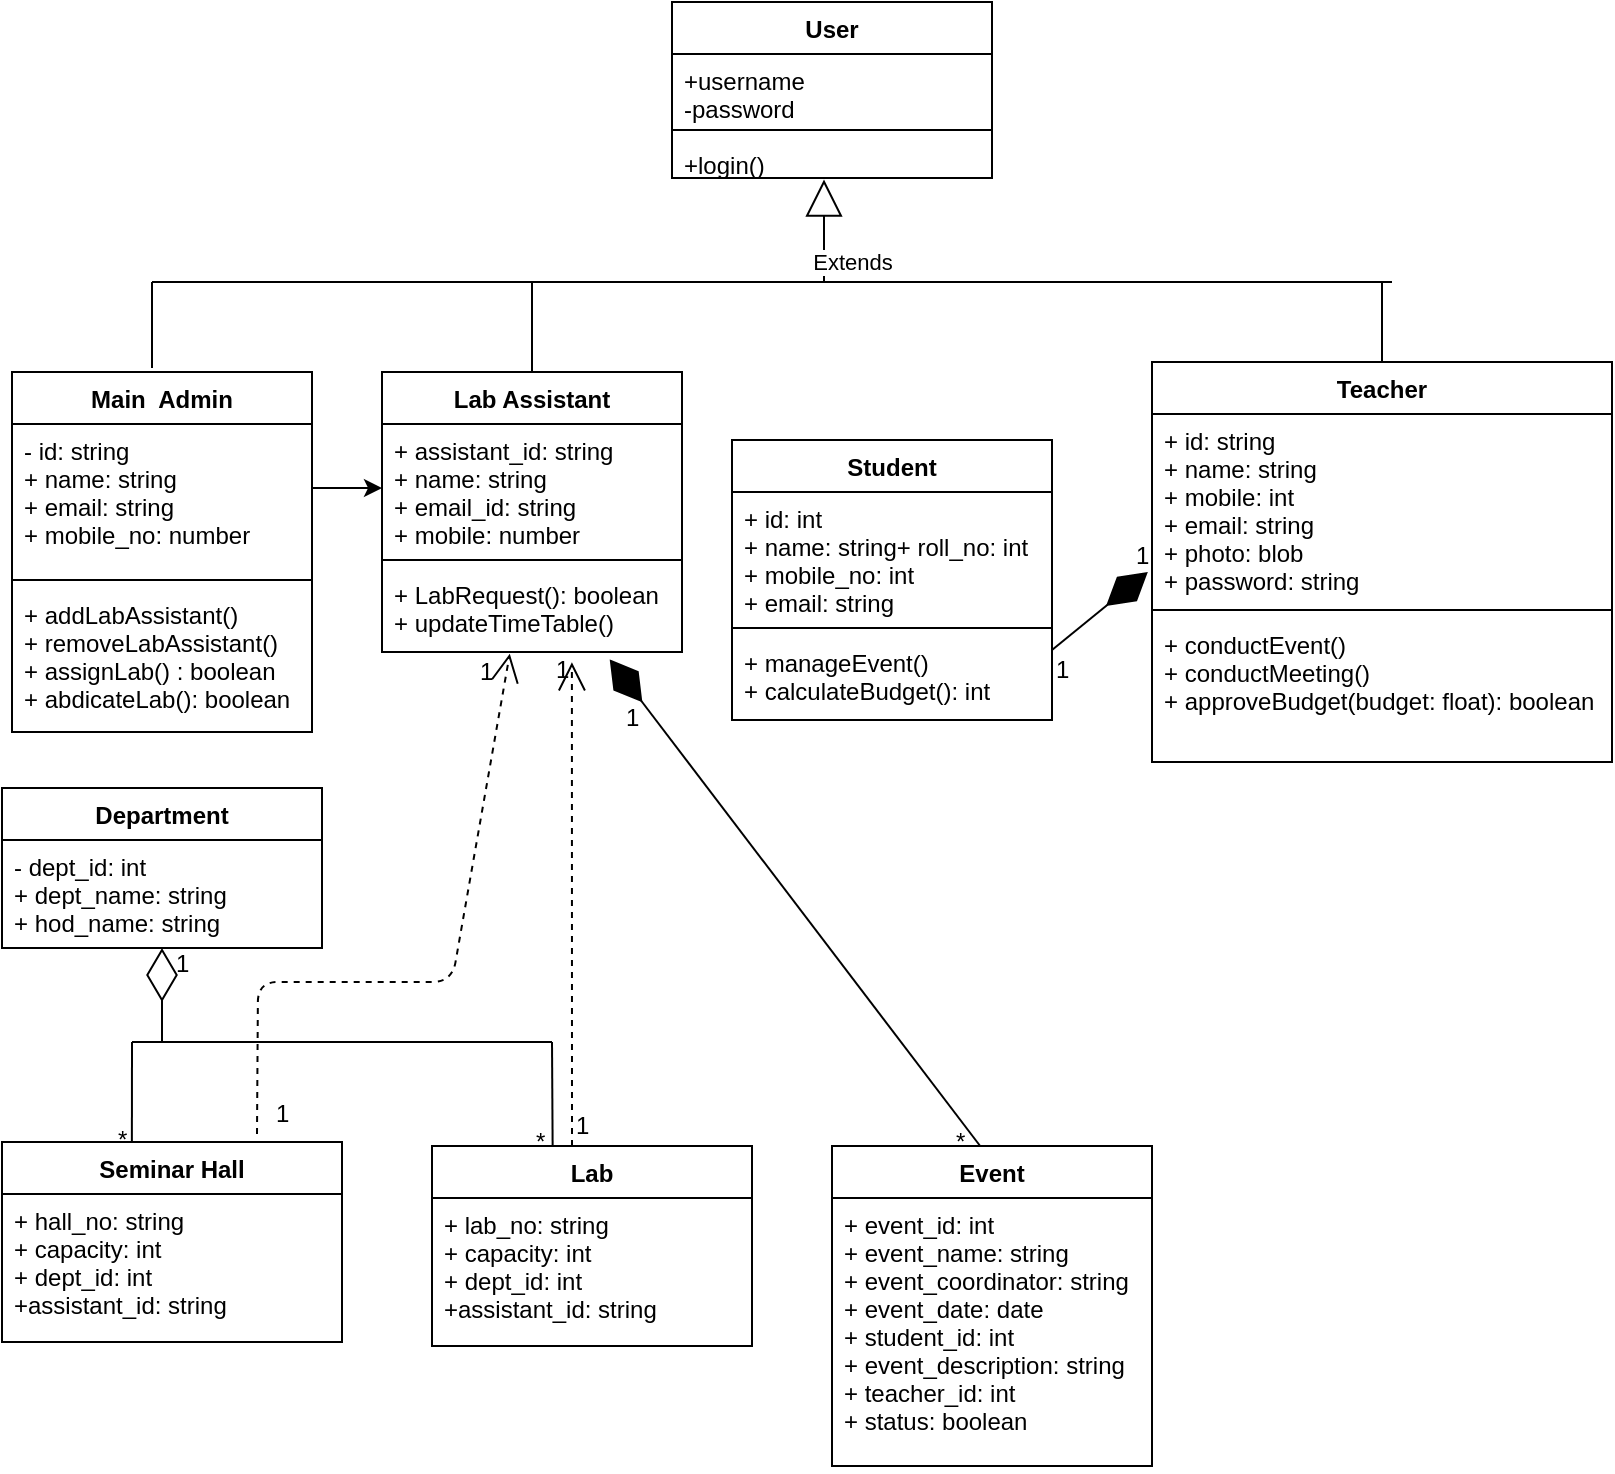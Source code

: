 <mxfile version="12.1.0" type="google" pages="1"><diagram name="Page-1" id="c4acf3e9-155e-7222-9cf6-157b1a14988f"><mxGraphModel dx="942" dy="534" grid="1" gridSize="10" guides="1" tooltips="1" connect="1" arrows="1" fold="1" page="1" pageScale="1" pageWidth="850" pageHeight="1100" background="#ffffff" math="0" shadow="0"><root><mxCell id="0"/><mxCell id="1" parent="0"/><mxCell id="wjn8QA9FO2CS8K8T1oh7-5" value="Teacher" style="swimlane;fontStyle=1;align=center;verticalAlign=top;childLayout=stackLayout;horizontal=1;startSize=26;horizontalStack=0;resizeParent=1;resizeParentMax=0;resizeLast=0;collapsible=1;marginBottom=0;swimlaneLine=1;glass=0;shadow=0;resizeHeight=1;resizeWidth=1;" parent="1" vertex="1"><mxGeometry x="600" y="240" width="230" height="200" as="geometry"><mxRectangle x="375" y="102" width="80" height="26" as="alternateBounds"/></mxGeometry></mxCell><mxCell id="wjn8QA9FO2CS8K8T1oh7-6" value="+ id: string&#xA;+ name: string&#xA;+ mobile: int&#xA;+ email: string&#xA;+ photo: blob&#xA;+ password: string&#xA;&#xA;" style="text;strokeColor=none;fillColor=none;align=left;verticalAlign=top;spacingLeft=4;spacingRight=4;overflow=hidden;rotatable=0;points=[[0,0.5],[1,0.5]];portConstraint=eastwest;" parent="wjn8QA9FO2CS8K8T1oh7-5" vertex="1"><mxGeometry y="26" width="230" height="94" as="geometry"/></mxCell><mxCell id="wjn8QA9FO2CS8K8T1oh7-7" value="" style="line;strokeWidth=1;fillColor=none;align=left;verticalAlign=middle;spacingTop=-1;spacingLeft=3;spacingRight=3;rotatable=0;labelPosition=right;points=[];portConstraint=eastwest;" parent="wjn8QA9FO2CS8K8T1oh7-5" vertex="1"><mxGeometry y="120" width="230" height="8" as="geometry"/></mxCell><mxCell id="wjn8QA9FO2CS8K8T1oh7-8" value="+ conductEvent()&#xA;+ conductMeeting()&#xA;+ approveBudget(budget: float): boolean&#xA;" style="text;strokeColor=none;fillColor=none;align=left;verticalAlign=top;spacingLeft=4;spacingRight=4;overflow=hidden;rotatable=0;points=[[0,0.5],[1,0.5]];portConstraint=eastwest;" parent="wjn8QA9FO2CS8K8T1oh7-5" vertex="1"><mxGeometry y="128" width="230" height="72" as="geometry"/></mxCell><mxCell id="wjn8QA9FO2CS8K8T1oh7-9" value="Student" style="swimlane;fontStyle=1;align=center;verticalAlign=top;childLayout=stackLayout;horizontal=1;startSize=26;horizontalStack=0;resizeParent=1;resizeParentMax=0;resizeLast=0;collapsible=1;marginBottom=0;shadow=0;glass=0;" parent="1" vertex="1"><mxGeometry x="390" y="279" width="160" height="140" as="geometry"><mxRectangle x="190" y="102" width="70" height="26" as="alternateBounds"/></mxGeometry></mxCell><mxCell id="wjn8QA9FO2CS8K8T1oh7-10" value="+ id: int&#xA;+ name: string+ roll_no: int&#xA;+ mobile_no: int&#xA;+ email: string" style="text;strokeColor=none;fillColor=none;align=left;verticalAlign=top;spacingLeft=4;spacingRight=4;overflow=hidden;rotatable=0;points=[[0,0.5],[1,0.5]];portConstraint=eastwest;" parent="wjn8QA9FO2CS8K8T1oh7-9" vertex="1"><mxGeometry y="26" width="160" height="64" as="geometry"/></mxCell><mxCell id="wjn8QA9FO2CS8K8T1oh7-11" value="" style="line;strokeWidth=1;fillColor=none;align=left;verticalAlign=middle;spacingTop=-1;spacingLeft=3;spacingRight=3;rotatable=0;labelPosition=right;points=[];portConstraint=eastwest;" parent="wjn8QA9FO2CS8K8T1oh7-9" vertex="1"><mxGeometry y="90" width="160" height="8" as="geometry"/></mxCell><mxCell id="wjn8QA9FO2CS8K8T1oh7-12" value="+ manageEvent()&#xA;+ calculateBudget(): int" style="text;strokeColor=none;fillColor=none;align=left;verticalAlign=top;spacingLeft=4;spacingRight=4;overflow=hidden;rotatable=0;points=[[0,0.5],[1,0.5]];portConstraint=eastwest;" parent="wjn8QA9FO2CS8K8T1oh7-9" vertex="1"><mxGeometry y="98" width="160" height="42" as="geometry"/></mxCell><mxCell id="wjn8QA9FO2CS8K8T1oh7-13" value="Event" style="swimlane;fontStyle=1;align=center;verticalAlign=top;childLayout=stackLayout;horizontal=1;startSize=26;horizontalStack=0;resizeParent=1;resizeParentMax=0;resizeLast=0;collapsible=1;marginBottom=0;shadow=0;glass=0;rounded=0;" parent="1" vertex="1"><mxGeometry x="440" y="632" width="160" height="160" as="geometry"><mxRectangle x="632" y="40" width="60" height="26" as="alternateBounds"/></mxGeometry></mxCell><mxCell id="wjn8QA9FO2CS8K8T1oh7-14" value="+ event_id: int&#xA;+ event_name: string&#xA;+ event_coordinator: string&#xA;+ event_date: date&#xA;+ student_id: int&#xA;+ event_description: string&#xA;+ teacher_id: int&#xA;+ status: boolean&#xA;&#xA;&#xA;" style="text;strokeColor=none;fillColor=none;align=left;verticalAlign=top;spacingLeft=4;spacingRight=4;overflow=hidden;rotatable=0;points=[[0,0.5],[1,0.5]];portConstraint=eastwest;" parent="wjn8QA9FO2CS8K8T1oh7-13" vertex="1"><mxGeometry y="26" width="160" height="134" as="geometry"/></mxCell><mxCell id="wjn8QA9FO2CS8K8T1oh7-17" value="Main  Admin" style="swimlane;fontStyle=1;align=center;verticalAlign=top;childLayout=stackLayout;horizontal=1;startSize=26;horizontalStack=0;resizeParent=1;resizeParentMax=0;resizeLast=0;collapsible=1;marginBottom=0;shadow=0;glass=0;" parent="1" vertex="1"><mxGeometry x="30" y="245" width="150" height="180" as="geometry"><mxRectangle x="170" y="206" width="100" height="26" as="alternateBounds"/></mxGeometry></mxCell><mxCell id="wjn8QA9FO2CS8K8T1oh7-18" value="- id: string&#xA;+ name: string&#xA;+ email: string&#xA;+ mobile_no: number" style="text;strokeColor=none;fillColor=none;align=left;verticalAlign=top;spacingLeft=4;spacingRight=4;overflow=hidden;rotatable=0;points=[[0,0.5],[1,0.5]];portConstraint=eastwest;shadow=0;" parent="wjn8QA9FO2CS8K8T1oh7-17" vertex="1"><mxGeometry y="26" width="150" height="74" as="geometry"/></mxCell><mxCell id="wjn8QA9FO2CS8K8T1oh7-19" value="" style="line;strokeWidth=1;fillColor=none;align=left;verticalAlign=middle;spacingTop=-1;spacingLeft=3;spacingRight=3;rotatable=0;labelPosition=right;points=[];portConstraint=eastwest;shadow=0;" parent="wjn8QA9FO2CS8K8T1oh7-17" vertex="1"><mxGeometry y="100" width="150" height="8" as="geometry"/></mxCell><mxCell id="wjn8QA9FO2CS8K8T1oh7-20" value="+ addLabAssistant() &#xA;+ removeLabAssistant()&#xA;+ assignLab() : boolean&#xA;+ abdicateLab(): boolean&#xA;" style="text;strokeColor=none;fillColor=none;align=left;verticalAlign=top;spacingLeft=4;spacingRight=4;overflow=hidden;rotatable=0;points=[[0,0.5],[1,0.5]];portConstraint=eastwest;shadow=0;" parent="wjn8QA9FO2CS8K8T1oh7-17" vertex="1"><mxGeometry y="108" width="150" height="72" as="geometry"/></mxCell><mxCell id="wjn8QA9FO2CS8K8T1oh7-21" value="Department" style="swimlane;fontStyle=1;align=center;verticalAlign=top;childLayout=stackLayout;horizontal=1;startSize=26;horizontalStack=0;resizeParent=1;resizeParentMax=0;resizeLast=0;collapsible=1;marginBottom=0;shadow=0;glass=0;" parent="1" vertex="1"><mxGeometry x="25" y="453" width="160" height="80" as="geometry"><mxRectangle x="25" y="453" width="100" height="26" as="alternateBounds"/></mxGeometry></mxCell><mxCell id="wjn8QA9FO2CS8K8T1oh7-22" value="- dept_id: int&#xA;+ dept_name: string&#xA;+ hod_name: string&#xA;" style="text;strokeColor=none;fillColor=none;align=left;verticalAlign=top;spacingLeft=4;spacingRight=4;overflow=hidden;rotatable=0;points=[[0,0.5],[1,0.5]];portConstraint=eastwest;" parent="wjn8QA9FO2CS8K8T1oh7-21" vertex="1"><mxGeometry y="26" width="160" height="54" as="geometry"/></mxCell><mxCell id="wjn8QA9FO2CS8K8T1oh7-25" value="Lab Assistant&#xA;" style="swimlane;fontStyle=1;align=center;verticalAlign=top;childLayout=stackLayout;horizontal=1;startSize=26;horizontalStack=0;resizeParent=1;resizeParentMax=0;resizeLast=0;collapsible=1;marginBottom=0;shadow=0;glass=0;" parent="1" vertex="1"><mxGeometry x="215" y="245" width="150" height="140" as="geometry"><mxRectangle x="540" y="180" width="110" height="26" as="alternateBounds"/></mxGeometry></mxCell><mxCell id="wjn8QA9FO2CS8K8T1oh7-26" value="+ assistant_id: string&#xA;+ name: string&#xA;+ email_id: string&#xA;+ mobile: number&#xA;" style="text;strokeColor=none;fillColor=none;align=left;verticalAlign=top;spacingLeft=4;spacingRight=4;overflow=hidden;rotatable=0;points=[[0,0.5],[1,0.5]];portConstraint=eastwest;shadow=0;" parent="wjn8QA9FO2CS8K8T1oh7-25" vertex="1"><mxGeometry y="26" width="150" height="64" as="geometry"/></mxCell><mxCell id="wjn8QA9FO2CS8K8T1oh7-27" value="" style="line;strokeWidth=1;fillColor=none;align=left;verticalAlign=middle;spacingTop=-1;spacingLeft=3;spacingRight=3;rotatable=0;labelPosition=right;points=[];portConstraint=eastwest;shadow=0;" parent="wjn8QA9FO2CS8K8T1oh7-25" vertex="1"><mxGeometry y="90" width="150" height="8" as="geometry"/></mxCell><mxCell id="wjn8QA9FO2CS8K8T1oh7-28" value="+ LabRequest(): boolean&#xA;+ updateTimeTable()&#xA;" style="text;strokeColor=none;fillColor=none;align=left;verticalAlign=top;spacingLeft=4;spacingRight=4;overflow=hidden;rotatable=0;points=[[0,0.5],[1,0.5]];portConstraint=eastwest;shadow=0;" parent="wjn8QA9FO2CS8K8T1oh7-25" vertex="1"><mxGeometry y="98" width="150" height="42" as="geometry"/></mxCell><mxCell id="wjn8QA9FO2CS8K8T1oh7-29" value="Lab" style="swimlane;fontStyle=1;align=center;verticalAlign=top;childLayout=stackLayout;horizontal=1;startSize=26;horizontalStack=0;resizeParent=1;resizeParentMax=0;resizeLast=0;collapsible=1;marginBottom=0;shadow=0;glass=0;" parent="1" vertex="1"><mxGeometry x="240" y="632" width="160" height="100" as="geometry"><mxRectangle x="525" y="480" width="50" height="26" as="alternateBounds"/></mxGeometry></mxCell><mxCell id="wjn8QA9FO2CS8K8T1oh7-30" value="+ lab_no: string&#xA;+ capacity: int&#xA;+ dept_id: int&#xA;+assistant_id: string&#xA;" style="text;strokeColor=none;fillColor=none;align=left;verticalAlign=top;spacingLeft=4;spacingRight=4;overflow=hidden;rotatable=0;points=[[0,0.5],[1,0.5]];portConstraint=eastwest;" parent="wjn8QA9FO2CS8K8T1oh7-29" vertex="1"><mxGeometry y="26" width="160" height="74" as="geometry"/></mxCell><mxCell id="wjn8QA9FO2CS8K8T1oh7-33" value="Seminar Hall" style="swimlane;fontStyle=1;align=center;verticalAlign=top;childLayout=stackLayout;horizontal=1;startSize=26;horizontalStack=0;resizeParent=1;resizeParentMax=0;resizeLast=0;collapsible=1;marginBottom=0;shadow=0;glass=0;" parent="1" vertex="1"><mxGeometry x="25" y="630" width="170" height="100" as="geometry"><mxRectangle x="25" y="626" width="100" height="26" as="alternateBounds"/></mxGeometry></mxCell><mxCell id="wjn8QA9FO2CS8K8T1oh7-34" value="+ hall_no: string&#xA;+ capacity: int&#xA;+ dept_id: int&#xA;+assistant_id: string&#xA;" style="text;strokeColor=none;fillColor=none;align=left;verticalAlign=top;spacingLeft=4;spacingRight=4;overflow=hidden;rotatable=0;points=[[0,0.5],[1,0.5]];portConstraint=eastwest;" parent="wjn8QA9FO2CS8K8T1oh7-33" vertex="1"><mxGeometry y="26" width="170" height="74" as="geometry"/></mxCell><mxCell id="QvHsjCqp3oSVvtMemmDW-2" value="User" style="swimlane;fontStyle=1;align=center;verticalAlign=top;childLayout=stackLayout;horizontal=1;startSize=26;horizontalStack=0;resizeParent=1;resizeParentMax=0;resizeLast=0;collapsible=1;marginBottom=0;" parent="1" vertex="1"><mxGeometry x="360" y="60" width="160" height="88" as="geometry"/></mxCell><mxCell id="QvHsjCqp3oSVvtMemmDW-3" value="+username&#xA;-password&#xA;" style="text;strokeColor=none;fillColor=none;align=left;verticalAlign=top;spacingLeft=4;spacingRight=4;overflow=hidden;rotatable=0;points=[[0,0.5],[1,0.5]];portConstraint=eastwest;" parent="QvHsjCqp3oSVvtMemmDW-2" vertex="1"><mxGeometry y="26" width="160" height="34" as="geometry"/></mxCell><mxCell id="QvHsjCqp3oSVvtMemmDW-4" value="" style="line;strokeWidth=1;fillColor=none;align=left;verticalAlign=middle;spacingTop=-1;spacingLeft=3;spacingRight=3;rotatable=0;labelPosition=right;points=[];portConstraint=eastwest;" parent="QvHsjCqp3oSVvtMemmDW-2" vertex="1"><mxGeometry y="60" width="160" height="8" as="geometry"/></mxCell><mxCell id="QvHsjCqp3oSVvtMemmDW-5" value="+login()" style="text;strokeColor=none;fillColor=none;align=left;verticalAlign=top;spacingLeft=4;spacingRight=4;overflow=hidden;rotatable=0;points=[[0,0.5],[1,0.5]];portConstraint=eastwest;" parent="QvHsjCqp3oSVvtMemmDW-2" vertex="1"><mxGeometry y="68" width="160" height="20" as="geometry"/></mxCell><mxCell id="Y6bSyxHx9wrDJfv6qMVe-1" value="Extends" style="endArrow=block;endSize=16;endFill=0;html=1;entryX=0.475;entryY=1.036;entryDx=0;entryDy=0;entryPerimeter=0;" parent="1" target="QvHsjCqp3oSVvtMemmDW-5" edge="1"><mxGeometry x="-0.61" y="-14" width="160" relative="1" as="geometry"><mxPoint x="436" y="200" as="sourcePoint"/><mxPoint x="190" y="740" as="targetPoint"/><mxPoint as="offset"/></mxGeometry></mxCell><mxCell id="Y6bSyxHx9wrDJfv6qMVe-2" value="" style="endArrow=none;html=1;" parent="1" edge="1"><mxGeometry width="50" height="50" relative="1" as="geometry"><mxPoint x="100" y="200" as="sourcePoint"/><mxPoint x="720" y="200" as="targetPoint"/></mxGeometry></mxCell><mxCell id="Y6bSyxHx9wrDJfv6qMVe-3" value="" style="endArrow=none;html=1;shadow=0;" parent="1" edge="1"><mxGeometry width="50" height="50" relative="1" as="geometry"><mxPoint x="100" y="243" as="sourcePoint"/><mxPoint x="100" y="200" as="targetPoint"/></mxGeometry></mxCell><mxCell id="Y6bSyxHx9wrDJfv6qMVe-4" value="" style="endArrow=none;html=1;exitX=0.5;exitY=0;exitDx=0;exitDy=0;shadow=0;" parent="1" source="wjn8QA9FO2CS8K8T1oh7-25" edge="1"><mxGeometry width="50" height="50" relative="1" as="geometry"><mxPoint x="300" y="240" as="sourcePoint"/><mxPoint x="290" y="200" as="targetPoint"/></mxGeometry></mxCell><mxCell id="Y6bSyxHx9wrDJfv6qMVe-6" value="" style="endArrow=none;html=1;exitX=0.5;exitY=0;exitDx=0;exitDy=0;" parent="1" edge="1"><mxGeometry width="50" height="50" relative="1" as="geometry"><mxPoint x="715" y="240" as="sourcePoint"/><mxPoint x="715" y="200" as="targetPoint"/></mxGeometry></mxCell><mxCell id="Y6bSyxHx9wrDJfv6qMVe-13" value="" style="endArrow=open;endSize=12;dashed=1;html=1;entryX=0.426;entryY=1.02;entryDx=0;entryDy=0;entryPerimeter=0;exitX=0.75;exitY=0;exitDx=0;exitDy=0;" parent="1" target="wjn8QA9FO2CS8K8T1oh7-28" edge="1"><mxGeometry width="160" relative="1" as="geometry"><mxPoint x="152.5" y="626" as="sourcePoint"/><mxPoint x="190" y="730" as="targetPoint"/><Array as="points"><mxPoint x="153" y="550"/><mxPoint x="250" y="550"/></Array></mxGeometry></mxCell><mxCell id="Y6bSyxHx9wrDJfv6qMVe-15" value="&lt;div&gt;&lt;br&gt;&lt;/div&gt;&lt;div&gt;&lt;br&gt;&lt;/div&gt;" style="endArrow=open;endSize=12;dashed=1;html=1;entryX=0.633;entryY=1.122;entryDx=0;entryDy=0;entryPerimeter=0;" parent="1" target="wjn8QA9FO2CS8K8T1oh7-28" edge="1"><mxGeometry width="160" relative="1" as="geometry"><mxPoint x="310" y="632" as="sourcePoint"/><mxPoint x="190" y="730" as="targetPoint"/></mxGeometry></mxCell><mxCell id="Y6bSyxHx9wrDJfv6qMVe-17" value="" style="endArrow=diamondThin;endFill=0;endSize=24;html=1;entryX=0.5;entryY=1;entryDx=0;entryDy=0;" parent="1" edge="1"><mxGeometry width="160" relative="1" as="geometry"><mxPoint x="105" y="580" as="sourcePoint"/><mxPoint x="105" y="533" as="targetPoint"/></mxGeometry></mxCell><mxCell id="Y6bSyxHx9wrDJfv6qMVe-18" value="" style="endArrow=none;html=1;" parent="1" edge="1"><mxGeometry width="50" height="50" relative="1" as="geometry"><mxPoint x="90" y="580" as="sourcePoint"/><mxPoint x="300" y="580" as="targetPoint"/></mxGeometry></mxCell><mxCell id="Y6bSyxHx9wrDJfv6qMVe-19" value="" style="endArrow=none;html=1;exitX=0.382;exitY=0.04;exitDx=0;exitDy=0;exitPerimeter=0;" parent="1" edge="1"><mxGeometry width="50" height="50" relative="1" as="geometry"><mxPoint x="89.94" y="630" as="sourcePoint"/><mxPoint x="90" y="580" as="targetPoint"/></mxGeometry></mxCell><mxCell id="Y6bSyxHx9wrDJfv6qMVe-20" value="" style="endArrow=none;html=1;exitX=0.377;exitY=-0.004;exitDx=0;exitDy=0;exitPerimeter=0;" parent="1" source="wjn8QA9FO2CS8K8T1oh7-29" edge="1"><mxGeometry width="50" height="50" relative="1" as="geometry"><mxPoint x="99.94" y="640.0" as="sourcePoint"/><mxPoint x="300" y="580" as="targetPoint"/></mxGeometry></mxCell><mxCell id="Y6bSyxHx9wrDJfv6qMVe-24" value="" style="edgeStyle=orthogonalEdgeStyle;rounded=0;orthogonalLoop=1;jettySize=auto;html=1;shadow=0;" parent="1" target="wjn8QA9FO2CS8K8T1oh7-26" edge="1"><mxGeometry relative="1" as="geometry"><mxPoint x="180" y="308" as="sourcePoint"/><Array as="points"><mxPoint x="180" y="303"/></Array></mxGeometry></mxCell><mxCell id="Y6bSyxHx9wrDJfv6qMVe-25" value="" style="endArrow=diamondThin;endFill=1;endSize=24;html=1;entryX=0.759;entryY=1.088;entryDx=0;entryDy=0;entryPerimeter=0;exitX=0.463;exitY=0;exitDx=0;exitDy=0;exitPerimeter=0;" parent="1" source="wjn8QA9FO2CS8K8T1oh7-13" target="wjn8QA9FO2CS8K8T1oh7-28" edge="1"><mxGeometry width="160" relative="1" as="geometry"><mxPoint x="550" y="610" as="sourcePoint"/><mxPoint x="380" y="470" as="targetPoint"/><Array as="points"/></mxGeometry></mxCell><mxCell id="50j1AXkjqnlLDWp9c-GG-1" value="" style="endArrow=diamondThin;endFill=1;endSize=24;html=1;entryX=-0.009;entryY=0.84;entryDx=0;entryDy=0;entryPerimeter=0;exitX=1;exitY=0.75;exitDx=0;exitDy=0;" parent="1" source="wjn8QA9FO2CS8K8T1oh7-9" edge="1"><mxGeometry width="160" relative="1" as="geometry"><mxPoint x="524.08" y="642" as="sourcePoint"/><mxPoint x="597.93" y="344.96" as="targetPoint"/><Array as="points"/></mxGeometry></mxCell><mxCell id="50j1AXkjqnlLDWp9c-GG-2" value="1" style="text;html=1;resizable=0;points=[];autosize=1;align=left;verticalAlign=top;spacingTop=-4;" parent="1" vertex="1"><mxGeometry x="110" y="531" width="20" height="20" as="geometry"/></mxCell><mxCell id="50j1AXkjqnlLDWp9c-GG-3" value="*" style="text;html=1;resizable=0;points=[];autosize=1;align=left;verticalAlign=top;spacingTop=-4;" parent="1" vertex="1"><mxGeometry x="81" y="619" width="20" height="20" as="geometry"/></mxCell><mxCell id="50j1AXkjqnlLDWp9c-GG-6" value="1" style="text;html=1;resizable=0;points=[];autosize=1;align=left;verticalAlign=top;spacingTop=-4;shadow=0;" parent="1" vertex="1"><mxGeometry x="262" y="385" width="20" height="20" as="geometry"/></mxCell><mxCell id="50j1AXkjqnlLDWp9c-GG-9" value="1" style="text;html=1;resizable=0;points=[];autosize=1;align=left;verticalAlign=top;spacingTop=-4;shadow=0;" parent="1" vertex="1"><mxGeometry x="300" y="384" width="20" height="20" as="geometry"/></mxCell><mxCell id="50j1AXkjqnlLDWp9c-GG-10" value="1" style="text;html=1;resizable=0;points=[];autosize=1;align=left;verticalAlign=top;spacingTop=-4;" parent="1" vertex="1"><mxGeometry x="160" y="606" width="20" height="20" as="geometry"/></mxCell><mxCell id="50j1AXkjqnlLDWp9c-GG-12" value="1" style="text;html=1;resizable=0;points=[];autosize=1;align=left;verticalAlign=top;spacingTop=-4;" parent="1" vertex="1"><mxGeometry x="310" y="612" width="20" height="20" as="geometry"/></mxCell><mxCell id="50j1AXkjqnlLDWp9c-GG-13" value="1" style="text;html=1;resizable=0;points=[];autosize=1;align=left;verticalAlign=top;spacingTop=-4;" parent="1" vertex="1"><mxGeometry x="590" y="327" width="20" height="20" as="geometry"/></mxCell><mxCell id="50j1AXkjqnlLDWp9c-GG-14" value="1" style="text;html=1;resizable=0;points=[];autosize=1;align=left;verticalAlign=top;spacingTop=-4;" parent="1" vertex="1"><mxGeometry x="550" y="384" width="20" height="20" as="geometry"/></mxCell><mxCell id="50j1AXkjqnlLDWp9c-GG-15" value="1" style="text;html=1;resizable=0;points=[];autosize=1;align=left;verticalAlign=top;spacingTop=-4;shadow=0;" parent="1" vertex="1"><mxGeometry x="335" y="408" width="20" height="20" as="geometry"/></mxCell><mxCell id="50j1AXkjqnlLDWp9c-GG-16" value="*" style="text;html=1;resizable=0;points=[];autosize=1;align=left;verticalAlign=top;spacingTop=-4;" parent="1" vertex="1"><mxGeometry x="500" y="620" width="20" height="20" as="geometry"/></mxCell><mxCell id="50j1AXkjqnlLDWp9c-GG-17" value="*" style="text;html=1;resizable=0;points=[];autosize=1;align=left;verticalAlign=top;spacingTop=-4;" parent="1" vertex="1"><mxGeometry x="290" y="620" width="20" height="20" as="geometry"/></mxCell></root></mxGraphModel></diagram></mxfile>